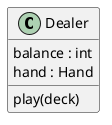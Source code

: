 @startuml classes
set namespaceSeparator none
class "Dealer" as Dealer.Dealer {
  balance : int
  hand : Hand
  play(deck)
}
@enduml
